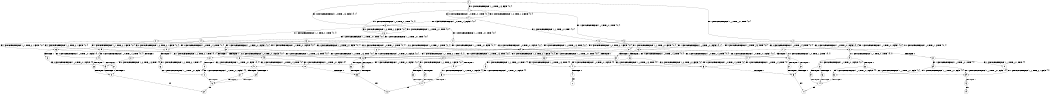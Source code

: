 digraph BCG {
size = "7, 10.5";
center = TRUE;
node [shape = circle];
0 [peripheries = 2];
0 -> 1 [label = "EX !0 !ATOMIC_EXCH_BRANCH (1, +0, TRUE, +1, 3, FALSE) !{0, 1}"];
0 -> 2 [label = "EX !1 !ATOMIC_EXCH_BRANCH (1, +1, TRUE, +0, 1, TRUE) !{0, 1}"];
0 -> 3 [label = "EX !0 !ATOMIC_EXCH_BRANCH (1, +0, TRUE, +1, 3, FALSE) !{0, 1}"];
1 -> 4 [label = "EX !0 !ATOMIC_EXCH_BRANCH (1, +0, TRUE, +0, 1, TRUE) !{0, 1}"];
1 -> 5 [label = "EX !1 !ATOMIC_EXCH_BRANCH (1, +1, TRUE, +0, 1, TRUE) !{0, 1}"];
1 -> 6 [label = "EX !0 !ATOMIC_EXCH_BRANCH (1, +0, TRUE, +0, 1, TRUE) !{0, 1}"];
2 -> 7 [label = "EX !1 !ATOMIC_EXCH_BRANCH (1, +1, TRUE, +0, 1, FALSE) !{0, 1}"];
2 -> 8 [label = "EX !0 !ATOMIC_EXCH_BRANCH (1, +0, TRUE, +1, 3, TRUE) !{0, 1}"];
2 -> 9 [label = "EX !0 !ATOMIC_EXCH_BRANCH (1, +0, TRUE, +1, 3, TRUE) !{0, 1}"];
3 -> 10 [label = "EX !1 !ATOMIC_EXCH_BRANCH (1, +1, TRUE, +0, 1, TRUE) !{0, 1}"];
3 -> 6 [label = "EX !0 !ATOMIC_EXCH_BRANCH (1, +0, TRUE, +0, 1, TRUE) !{0, 1}"];
3 -> 11 [label = "EX !1 !ATOMIC_EXCH_BRANCH (1, +1, TRUE, +0, 1, TRUE) !{0, 1}"];
4 -> 1 [label = "EX !0 !ATOMIC_EXCH_BRANCH (1, +0, TRUE, +1, 3, FALSE) !{0, 1}"];
4 -> 12 [label = "EX !1 !ATOMIC_EXCH_BRANCH (1, +1, TRUE, +0, 1, TRUE) !{0, 1}"];
4 -> 3 [label = "EX !0 !ATOMIC_EXCH_BRANCH (1, +0, TRUE, +1, 3, FALSE) !{0, 1}"];
5 -> 8 [label = "EX !0 !ATOMIC_EXCH_BRANCH (1, +0, TRUE, +0, 1, FALSE) !{0, 1}"];
5 -> 13 [label = "EX !1 !ATOMIC_EXCH_BRANCH (1, +1, TRUE, +0, 1, FALSE) !{0, 1}"];
5 -> 9 [label = "EX !0 !ATOMIC_EXCH_BRANCH (1, +0, TRUE, +0, 1, FALSE) !{0, 1}"];
6 -> 14 [label = "EX !1 !ATOMIC_EXCH_BRANCH (1, +1, TRUE, +0, 1, TRUE) !{0, 1}"];
6 -> 3 [label = "EX !0 !ATOMIC_EXCH_BRANCH (1, +0, TRUE, +1, 3, FALSE) !{0, 1}"];
6 -> 15 [label = "EX !1 !ATOMIC_EXCH_BRANCH (1, +1, TRUE, +0, 1, TRUE) !{0, 1}"];
7 -> 16 [label = "EX !0 !ATOMIC_EXCH_BRANCH (1, +0, TRUE, +1, 3, TRUE) !{0, 1}"];
7 -> 17 [label = "TERMINATE !1"];
7 -> 18 [label = "EX !0 !ATOMIC_EXCH_BRANCH (1, +0, TRUE, +1, 3, TRUE) !{0, 1}"];
8 -> 19 [label = "EX !1 !ATOMIC_EXCH_BRANCH (1, +1, TRUE, +0, 1, TRUE) !{0, 1}"];
8 -> 20 [label = "TERMINATE !0"];
9 -> 21 [label = "EX !1 !ATOMIC_EXCH_BRANCH (1, +1, TRUE, +0, 1, TRUE) !{0, 1}"];
9 -> 22 [label = "EX !1 !ATOMIC_EXCH_BRANCH (1, +1, TRUE, +0, 1, TRUE) !{0, 1}"];
9 -> 23 [label = "TERMINATE !0"];
10 -> 24 [label = "EX !0 !ATOMIC_EXCH_BRANCH (1, +0, TRUE, +0, 1, FALSE) !{0, 1}"];
10 -> 25 [label = "EX !1 !ATOMIC_EXCH_BRANCH (1, +1, TRUE, +0, 1, FALSE) !{0, 1}"];
10 -> 9 [label = "EX !0 !ATOMIC_EXCH_BRANCH (1, +0, TRUE, +0, 1, FALSE) !{0, 1}"];
11 -> 25 [label = "EX !1 !ATOMIC_EXCH_BRANCH (1, +1, TRUE, +0, 1, FALSE) !{0, 1}"];
11 -> 9 [label = "EX !0 !ATOMIC_EXCH_BRANCH (1, +0, TRUE, +0, 1, FALSE) !{0, 1}"];
11 -> 26 [label = "EX !1 !ATOMIC_EXCH_BRANCH (1, +1, TRUE, +0, 1, FALSE) !{0, 1}"];
12 -> 8 [label = "EX !0 !ATOMIC_EXCH_BRANCH (1, +0, TRUE, +1, 3, TRUE) !{0, 1}"];
12 -> 27 [label = "EX !1 !ATOMIC_EXCH_BRANCH (1, +1, TRUE, +0, 1, FALSE) !{0, 1}"];
12 -> 9 [label = "EX !0 !ATOMIC_EXCH_BRANCH (1, +0, TRUE, +1, 3, TRUE) !{0, 1}"];
13 -> 16 [label = "EX !0 !ATOMIC_EXCH_BRANCH (1, +0, TRUE, +0, 1, FALSE) !{0, 1}"];
13 -> 28 [label = "TERMINATE !1"];
13 -> 18 [label = "EX !0 !ATOMIC_EXCH_BRANCH (1, +0, TRUE, +0, 1, FALSE) !{0, 1}"];
14 -> 24 [label = "EX !0 !ATOMIC_EXCH_BRANCH (1, +0, TRUE, +1, 3, TRUE) !{0, 1}"];
14 -> 29 [label = "EX !1 !ATOMIC_EXCH_BRANCH (1, +1, TRUE, +0, 1, FALSE) !{0, 1}"];
14 -> 9 [label = "EX !0 !ATOMIC_EXCH_BRANCH (1, +0, TRUE, +1, 3, TRUE) !{0, 1}"];
15 -> 29 [label = "EX !1 !ATOMIC_EXCH_BRANCH (1, +1, TRUE, +0, 1, FALSE) !{0, 1}"];
15 -> 9 [label = "EX !0 !ATOMIC_EXCH_BRANCH (1, +0, TRUE, +1, 3, TRUE) !{0, 1}"];
15 -> 30 [label = "EX !1 !ATOMIC_EXCH_BRANCH (1, +1, TRUE, +0, 1, FALSE) !{0, 1}"];
16 -> 31 [label = "TERMINATE !0"];
16 -> 32 [label = "TERMINATE !1"];
17 -> 33 [label = "EX !0 !ATOMIC_EXCH_BRANCH (1, +0, TRUE, +1, 3, TRUE) !{0}"];
17 -> 34 [label = "EX !0 !ATOMIC_EXCH_BRANCH (1, +0, TRUE, +1, 3, TRUE) !{0}"];
18 -> 35 [label = "TERMINATE !0"];
18 -> 36 [label = "TERMINATE !1"];
19 -> 37 [label = "EX !1 !ATOMIC_EXCH_BRANCH (1, +1, TRUE, +0, 1, FALSE) !{0, 1}"];
19 -> 38 [label = "TERMINATE !0"];
20 -> 39 [label = "EX !1 !ATOMIC_EXCH_BRANCH (1, +1, TRUE, +0, 1, TRUE) !{1}"];
20 -> 40 [label = "EX !1 !ATOMIC_EXCH_BRANCH (1, +1, TRUE, +0, 1, TRUE) !{1}"];
21 -> 41 [label = "EX !1 !ATOMIC_EXCH_BRANCH (1, +1, TRUE, +0, 1, FALSE) !{0, 1}"];
21 -> 42 [label = "TERMINATE !0"];
22 -> 41 [label = "EX !1 !ATOMIC_EXCH_BRANCH (1, +1, TRUE, +0, 1, FALSE) !{0, 1}"];
22 -> 43 [label = "EX !1 !ATOMIC_EXCH_BRANCH (1, +1, TRUE, +0, 1, FALSE) !{0, 1}"];
22 -> 44 [label = "TERMINATE !0"];
23 -> 45 [label = "EX !1 !ATOMIC_EXCH_BRANCH (1, +1, TRUE, +0, 1, TRUE) !{1}"];
24 -> 21 [label = "EX !1 !ATOMIC_EXCH_BRANCH (1, +1, TRUE, +0, 1, TRUE) !{0, 1}"];
24 -> 46 [label = "TERMINATE !0"];
25 -> 47 [label = "EX !0 !ATOMIC_EXCH_BRANCH (1, +0, TRUE, +0, 1, FALSE) !{0, 1}"];
25 -> 48 [label = "TERMINATE !1"];
25 -> 18 [label = "EX !0 !ATOMIC_EXCH_BRANCH (1, +0, TRUE, +0, 1, FALSE) !{0, 1}"];
26 -> 18 [label = "EX !0 !ATOMIC_EXCH_BRANCH (1, +0, TRUE, +0, 1, FALSE) !{0, 1}"];
26 -> 49 [label = "TERMINATE !1"];
27 -> 16 [label = "EX !0 !ATOMIC_EXCH_BRANCH (1, +0, TRUE, +1, 3, TRUE) !{0, 1}"];
27 -> 50 [label = "TERMINATE !1"];
27 -> 18 [label = "EX !0 !ATOMIC_EXCH_BRANCH (1, +0, TRUE, +1, 3, TRUE) !{0, 1}"];
28 -> 33 [label = "EX !0 !ATOMIC_EXCH_BRANCH (1, +0, TRUE, +0, 1, FALSE) !{0}"];
28 -> 34 [label = "EX !0 !ATOMIC_EXCH_BRANCH (1, +0, TRUE, +0, 1, FALSE) !{0}"];
29 -> 47 [label = "EX !0 !ATOMIC_EXCH_BRANCH (1, +0, TRUE, +1, 3, TRUE) !{0, 1}"];
29 -> 51 [label = "TERMINATE !1"];
29 -> 18 [label = "EX !0 !ATOMIC_EXCH_BRANCH (1, +0, TRUE, +1, 3, TRUE) !{0, 1}"];
30 -> 18 [label = "EX !0 !ATOMIC_EXCH_BRANCH (1, +0, TRUE, +1, 3, TRUE) !{0, 1}"];
30 -> 52 [label = "TERMINATE !1"];
31 -> 53 [label = "TERMINATE !1"];
32 -> 53 [label = "TERMINATE !0"];
33 -> 53 [label = "TERMINATE !0"];
34 -> 54 [label = "TERMINATE !0"];
35 -> 55 [label = "TERMINATE !1"];
36 -> 55 [label = "TERMINATE !0"];
37 -> 56 [label = "TERMINATE !0"];
37 -> 57 [label = "TERMINATE !1"];
38 -> 58 [label = "EX !1 !ATOMIC_EXCH_BRANCH (1, +1, TRUE, +0, 1, FALSE) !{1}"];
38 -> 59 [label = "EX !1 !ATOMIC_EXCH_BRANCH (1, +1, TRUE, +0, 1, FALSE) !{1}"];
39 -> 58 [label = "EX !1 !ATOMIC_EXCH_BRANCH (1, +1, TRUE, +0, 1, FALSE) !{1}"];
39 -> 59 [label = "EX !1 !ATOMIC_EXCH_BRANCH (1, +1, TRUE, +0, 1, FALSE) !{1}"];
40 -> 59 [label = "EX !1 !ATOMIC_EXCH_BRANCH (1, +1, TRUE, +0, 1, FALSE) !{1}"];
41 -> 60 [label = "TERMINATE !0"];
41 -> 61 [label = "TERMINATE !1"];
42 -> 62 [label = "EX !1 !ATOMIC_EXCH_BRANCH (1, +1, TRUE, +0, 1, FALSE) !{1}"];
43 -> 63 [label = "TERMINATE !0"];
43 -> 64 [label = "TERMINATE !1"];
44 -> 65 [label = "EX !1 !ATOMIC_EXCH_BRANCH (1, +1, TRUE, +0, 1, FALSE) !{1}"];
45 -> 65 [label = "EX !1 !ATOMIC_EXCH_BRANCH (1, +1, TRUE, +0, 1, FALSE) !{1}"];
46 -> 66 [label = "EX !1 !ATOMIC_EXCH_BRANCH (1, +1, TRUE, +0, 1, TRUE) !{1}"];
47 -> 67 [label = "TERMINATE !0"];
47 -> 68 [label = "TERMINATE !1"];
48 -> 69 [label = "EX !0 !ATOMIC_EXCH_BRANCH (1, +0, TRUE, +0, 1, FALSE) !{0}"];
49 -> 70 [label = "EX !0 !ATOMIC_EXCH_BRANCH (1, +0, TRUE, +0, 1, FALSE) !{0}"];
50 -> 33 [label = "EX !0 !ATOMIC_EXCH_BRANCH (1, +0, TRUE, +1, 3, TRUE) !{0}"];
50 -> 34 [label = "EX !0 !ATOMIC_EXCH_BRANCH (1, +0, TRUE, +1, 3, TRUE) !{0}"];
51 -> 69 [label = "EX !0 !ATOMIC_EXCH_BRANCH (1, +0, TRUE, +1, 3, TRUE) !{0}"];
52 -> 70 [label = "EX !0 !ATOMIC_EXCH_BRANCH (1, +0, TRUE, +1, 3, TRUE) !{0}"];
53 -> 71 [label = "exit"];
54 -> 72 [label = "exit"];
55 -> 73 [label = "exit"];
56 -> 74 [label = "TERMINATE !1"];
57 -> 74 [label = "TERMINATE !0"];
58 -> 74 [label = "TERMINATE !1"];
59 -> 75 [label = "TERMINATE !1"];
60 -> 76 [label = "TERMINATE !1"];
61 -> 76 [label = "TERMINATE !0"];
62 -> 76 [label = "TERMINATE !1"];
63 -> 77 [label = "TERMINATE !1"];
64 -> 77 [label = "TERMINATE !0"];
65 -> 77 [label = "TERMINATE !1"];
66 -> 62 [label = "EX !1 !ATOMIC_EXCH_BRANCH (1, +1, TRUE, +0, 1, FALSE) !{1}"];
67 -> 78 [label = "TERMINATE !1"];
68 -> 78 [label = "TERMINATE !0"];
69 -> 78 [label = "TERMINATE !0"];
70 -> 55 [label = "TERMINATE !0"];
74 -> 71 [label = "exit"];
75 -> 79 [label = "exit"];
76 -> 80 [label = "exit"];
77 -> 73 [label = "exit"];
78 -> 80 [label = "exit"];
}
